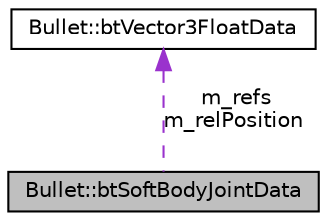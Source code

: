 digraph "Bullet::btSoftBodyJointData"
{
  edge [fontname="Helvetica",fontsize="10",labelfontname="Helvetica",labelfontsize="10"];
  node [fontname="Helvetica",fontsize="10",shape=record];
  Node1 [label="Bullet::btSoftBodyJointData",height=0.2,width=0.4,color="black", fillcolor="grey75", style="filled", fontcolor="black"];
  Node2 -> Node1 [dir="back",color="darkorchid3",fontsize="10",style="dashed",label=" m_refs\nm_relPosition" ];
  Node2 [label="Bullet::btVector3FloatData",height=0.2,width=0.4,color="black", fillcolor="white", style="filled",URL="$class_bullet_1_1bt_vector3_float_data.html"];
}
